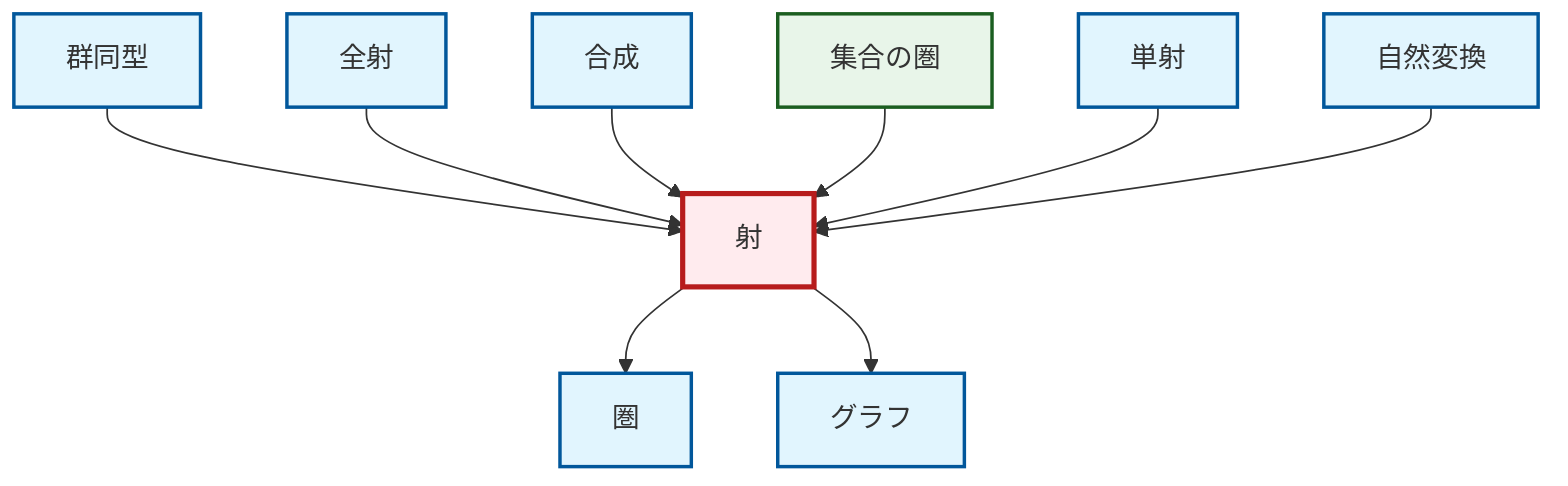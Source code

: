 graph TD
    classDef definition fill:#e1f5fe,stroke:#01579b,stroke-width:2px
    classDef theorem fill:#f3e5f5,stroke:#4a148c,stroke-width:2px
    classDef axiom fill:#fff3e0,stroke:#e65100,stroke-width:2px
    classDef example fill:#e8f5e9,stroke:#1b5e20,stroke-width:2px
    classDef current fill:#ffebee,stroke:#b71c1c,stroke-width:3px
    def-composition["合成"]:::definition
    ex-set-category["集合の圏"]:::example
    def-morphism["射"]:::definition
    def-monomorphism["単射"]:::definition
    def-category["圏"]:::definition
    def-isomorphism["群同型"]:::definition
    def-natural-transformation["自然変換"]:::definition
    def-epimorphism["全射"]:::definition
    def-graph["グラフ"]:::definition
    def-isomorphism --> def-morphism
    def-epimorphism --> def-morphism
    def-morphism --> def-category
    def-composition --> def-morphism
    def-morphism --> def-graph
    ex-set-category --> def-morphism
    def-monomorphism --> def-morphism
    def-natural-transformation --> def-morphism
    class def-morphism current